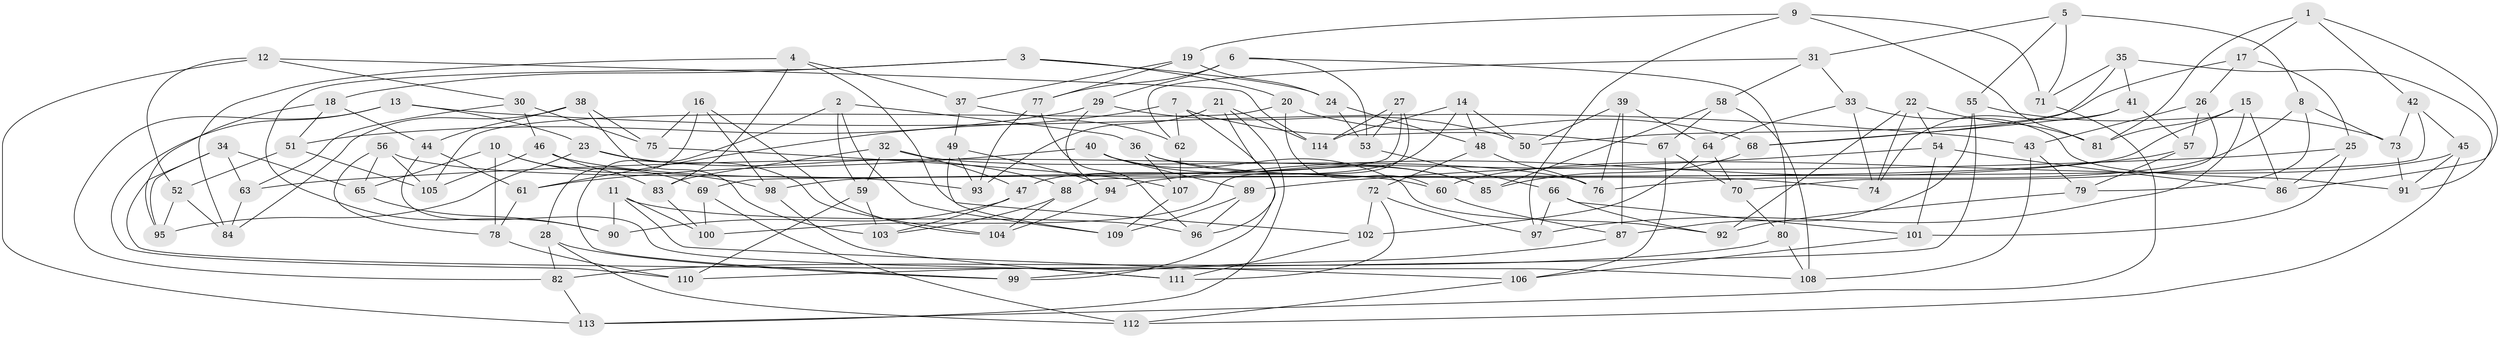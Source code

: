 // coarse degree distribution, {5: 0.17142857142857143, 7: 0.2857142857142857, 6: 0.2571428571428571, 8: 0.2, 9: 0.05714285714285714, 10: 0.02857142857142857}
// Generated by graph-tools (version 1.1) at 2025/38/03/04/25 23:38:14]
// undirected, 114 vertices, 228 edges
graph export_dot {
  node [color=gray90,style=filled];
  1;
  2;
  3;
  4;
  5;
  6;
  7;
  8;
  9;
  10;
  11;
  12;
  13;
  14;
  15;
  16;
  17;
  18;
  19;
  20;
  21;
  22;
  23;
  24;
  25;
  26;
  27;
  28;
  29;
  30;
  31;
  32;
  33;
  34;
  35;
  36;
  37;
  38;
  39;
  40;
  41;
  42;
  43;
  44;
  45;
  46;
  47;
  48;
  49;
  50;
  51;
  52;
  53;
  54;
  55;
  56;
  57;
  58;
  59;
  60;
  61;
  62;
  63;
  64;
  65;
  66;
  67;
  68;
  69;
  70;
  71;
  72;
  73;
  74;
  75;
  76;
  77;
  78;
  79;
  80;
  81;
  82;
  83;
  84;
  85;
  86;
  87;
  88;
  89;
  90;
  91;
  92;
  93;
  94;
  95;
  96;
  97;
  98;
  99;
  100;
  101;
  102;
  103;
  104;
  105;
  106;
  107;
  108;
  109;
  110;
  111;
  112;
  113;
  114;
  1 -- 81;
  1 -- 17;
  1 -- 42;
  1 -- 86;
  2 -- 59;
  2 -- 99;
  2 -- 36;
  2 -- 109;
  3 -- 90;
  3 -- 20;
  3 -- 18;
  3 -- 24;
  4 -- 84;
  4 -- 102;
  4 -- 83;
  4 -- 37;
  5 -- 55;
  5 -- 71;
  5 -- 31;
  5 -- 8;
  6 -- 29;
  6 -- 77;
  6 -- 80;
  6 -- 53;
  7 -- 99;
  7 -- 67;
  7 -- 61;
  7 -- 62;
  8 -- 79;
  8 -- 76;
  8 -- 73;
  9 -- 19;
  9 -- 71;
  9 -- 81;
  9 -- 97;
  10 -- 69;
  10 -- 98;
  10 -- 65;
  10 -- 78;
  11 -- 96;
  11 -- 106;
  11 -- 90;
  11 -- 100;
  12 -- 113;
  12 -- 30;
  12 -- 114;
  12 -- 52;
  13 -- 23;
  13 -- 110;
  13 -- 43;
  13 -- 82;
  14 -- 47;
  14 -- 50;
  14 -- 114;
  14 -- 48;
  15 -- 97;
  15 -- 81;
  15 -- 86;
  15 -- 98;
  16 -- 98;
  16 -- 104;
  16 -- 75;
  16 -- 28;
  17 -- 26;
  17 -- 25;
  17 -- 50;
  18 -- 51;
  18 -- 95;
  18 -- 44;
  19 -- 77;
  19 -- 24;
  19 -- 37;
  20 -- 105;
  20 -- 68;
  20 -- 60;
  21 -- 93;
  21 -- 114;
  21 -- 96;
  21 -- 113;
  22 -- 54;
  22 -- 81;
  22 -- 74;
  22 -- 92;
  23 -- 104;
  23 -- 95;
  23 -- 88;
  24 -- 48;
  24 -- 53;
  25 -- 86;
  25 -- 63;
  25 -- 101;
  26 -- 43;
  26 -- 57;
  26 -- 70;
  27 -- 100;
  27 -- 114;
  27 -- 69;
  27 -- 53;
  28 -- 99;
  28 -- 82;
  28 -- 112;
  29 -- 50;
  29 -- 51;
  29 -- 94;
  30 -- 46;
  30 -- 75;
  30 -- 63;
  31 -- 33;
  31 -- 62;
  31 -- 58;
  32 -- 59;
  32 -- 47;
  32 -- 76;
  32 -- 83;
  33 -- 91;
  33 -- 64;
  33 -- 74;
  34 -- 108;
  34 -- 65;
  34 -- 95;
  34 -- 63;
  35 -- 68;
  35 -- 91;
  35 -- 41;
  35 -- 71;
  36 -- 85;
  36 -- 107;
  36 -- 74;
  37 -- 62;
  37 -- 49;
  38 -- 103;
  38 -- 44;
  38 -- 84;
  38 -- 75;
  39 -- 64;
  39 -- 76;
  39 -- 50;
  39 -- 87;
  40 -- 92;
  40 -- 61;
  40 -- 89;
  40 -- 85;
  41 -- 74;
  41 -- 57;
  41 -- 68;
  42 -- 45;
  42 -- 88;
  42 -- 73;
  43 -- 108;
  43 -- 79;
  44 -- 61;
  44 -- 111;
  45 -- 60;
  45 -- 91;
  45 -- 112;
  46 -- 83;
  46 -- 105;
  46 -- 60;
  47 -- 90;
  47 -- 103;
  48 -- 76;
  48 -- 72;
  49 -- 93;
  49 -- 109;
  49 -- 94;
  51 -- 52;
  51 -- 105;
  52 -- 95;
  52 -- 84;
  53 -- 66;
  54 -- 86;
  54 -- 89;
  54 -- 101;
  55 -- 110;
  55 -- 87;
  55 -- 73;
  56 -- 105;
  56 -- 93;
  56 -- 65;
  56 -- 78;
  57 -- 94;
  57 -- 79;
  58 -- 85;
  58 -- 67;
  58 -- 108;
  59 -- 110;
  59 -- 103;
  60 -- 87;
  61 -- 78;
  62 -- 107;
  63 -- 84;
  64 -- 70;
  64 -- 102;
  65 -- 90;
  66 -- 92;
  66 -- 101;
  66 -- 97;
  67 -- 70;
  67 -- 106;
  68 -- 85;
  69 -- 112;
  69 -- 100;
  70 -- 80;
  71 -- 113;
  72 -- 111;
  72 -- 102;
  72 -- 97;
  73 -- 91;
  75 -- 107;
  77 -- 93;
  77 -- 96;
  78 -- 110;
  79 -- 92;
  80 -- 82;
  80 -- 108;
  82 -- 113;
  83 -- 100;
  87 -- 99;
  88 -- 104;
  88 -- 103;
  89 -- 109;
  89 -- 96;
  94 -- 104;
  98 -- 111;
  101 -- 106;
  102 -- 111;
  106 -- 112;
  107 -- 109;
}
